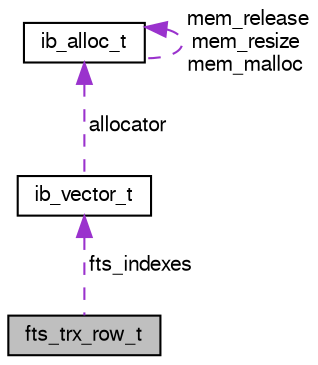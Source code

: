 digraph "fts_trx_row_t"
{
  bgcolor="transparent";
  edge [fontname="FreeSans",fontsize="10",labelfontname="FreeSans",labelfontsize="10"];
  node [fontname="FreeSans",fontsize="10",shape=record];
  Node1 [label="fts_trx_row_t",height=0.2,width=0.4,color="black", fillcolor="grey75", style="filled" fontcolor="black"];
  Node2 -> Node1 [dir="back",color="darkorchid3",fontsize="10",style="dashed",label=" fts_indexes" ,fontname="FreeSans"];
  Node2 [label="ib_vector_t",height=0.2,width=0.4,color="black",URL="$structib__vector__t.html"];
  Node3 -> Node2 [dir="back",color="darkorchid3",fontsize="10",style="dashed",label=" allocator" ,fontname="FreeSans"];
  Node3 [label="ib_alloc_t",height=0.2,width=0.4,color="black",URL="$structib__alloc__t.html"];
  Node3 -> Node3 [dir="back",color="darkorchid3",fontsize="10",style="dashed",label=" mem_release\nmem_resize\nmem_malloc" ,fontname="FreeSans"];
}
